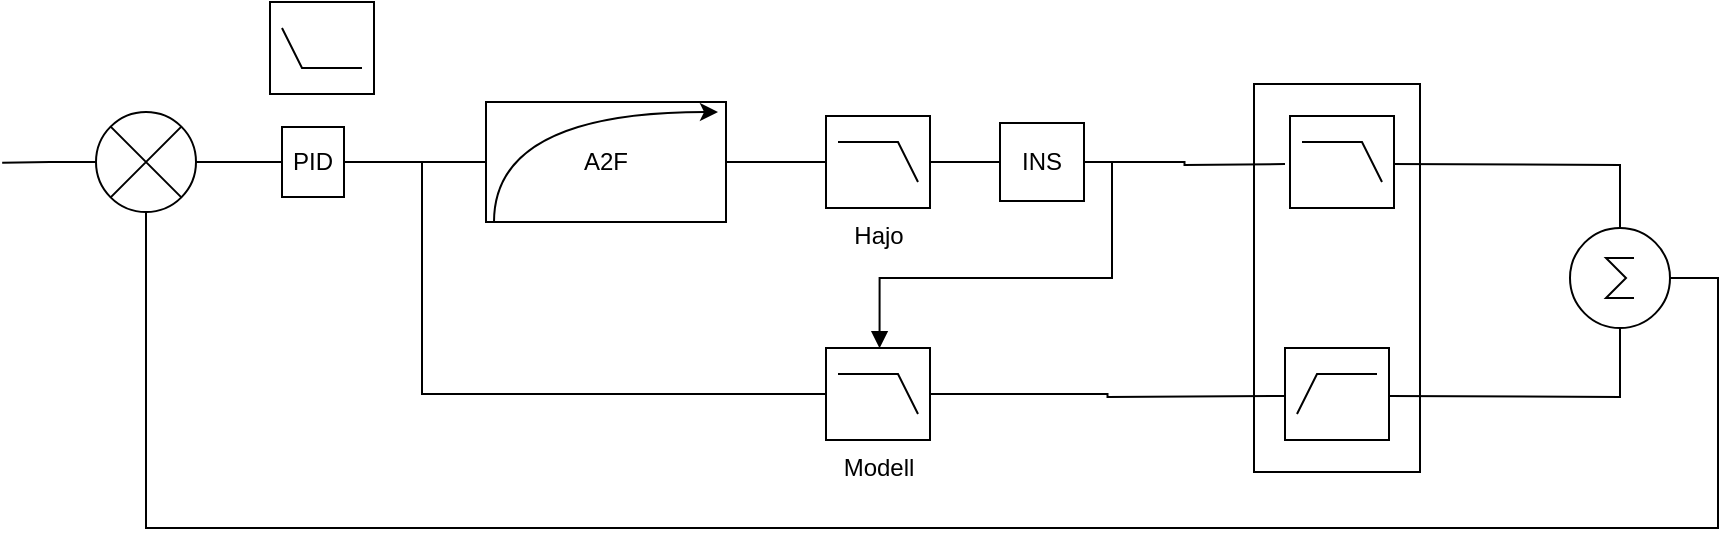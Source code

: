 <mxfile version="15.4.0" type="device"><diagram id="p67UPhccMguP7pKktJ-B" name="Page-1"><mxGraphModel dx="908" dy="708" grid="0" gridSize="10" guides="1" tooltips="1" connect="1" arrows="1" fold="1" page="1" pageScale="1" pageWidth="1169" pageHeight="827" math="0" shadow="0"><root><mxCell id="0"/><mxCell id="1" parent="0"/><mxCell id="BNHSDqKIuRSeIN_1EKAT-19" value="" style="rounded=0;whiteSpace=wrap;html=1;" vertex="1" parent="1"><mxGeometry x="810" y="136" width="83" height="194" as="geometry"/></mxCell><mxCell id="BNHSDqKIuRSeIN_1EKAT-34" style="edgeStyle=orthogonalEdgeStyle;rounded=0;orthogonalLoop=1;jettySize=auto;html=1;exitX=0;exitY=0.5;exitDx=0;exitDy=0;exitPerimeter=0;endArrow=none;endFill=0;" edge="1" parent="1" source="BNHSDqKIuRSeIN_1EKAT-2"><mxGeometry relative="1" as="geometry"><mxPoint x="184.083" y="175.333" as="targetPoint"/></mxGeometry></mxCell><mxCell id="BNHSDqKIuRSeIN_1EKAT-2" value="" style="verticalLabelPosition=bottom;shadow=0;dashed=0;align=center;html=1;verticalAlign=top;shape=mxgraph.electrical.abstract.multiplier;" vertex="1" parent="1"><mxGeometry x="231" y="150" width="50" height="50" as="geometry"/></mxCell><mxCell id="BNHSDqKIuRSeIN_1EKAT-32" style="edgeStyle=orthogonalEdgeStyle;rounded=0;orthogonalLoop=1;jettySize=auto;html=1;entryX=0.5;entryY=1;entryDx=0;entryDy=0;entryPerimeter=0;endArrow=none;endFill=0;" edge="1" parent="1" target="BNHSDqKIuRSeIN_1EKAT-30"><mxGeometry relative="1" as="geometry"><mxPoint x="877.5" y="292" as="sourcePoint"/></mxGeometry></mxCell><mxCell id="BNHSDqKIuRSeIN_1EKAT-12" style="edgeStyle=orthogonalEdgeStyle;rounded=0;orthogonalLoop=1;jettySize=auto;html=1;entryX=1;entryY=0.5;entryDx=0;entryDy=0;endArrow=none;endFill=0;" edge="1" parent="1" source="BNHSDqKIuRSeIN_1EKAT-4" target="BNHSDqKIuRSeIN_1EKAT-7"><mxGeometry relative="1" as="geometry"/></mxCell><mxCell id="BNHSDqKIuRSeIN_1EKAT-21" style="edgeStyle=orthogonalEdgeStyle;rounded=0;orthogonalLoop=1;jettySize=auto;html=1;entryX=0;entryY=0.5;entryDx=0;entryDy=0;entryPerimeter=0;endArrow=none;endFill=0;startArrow=none;" edge="1" parent="1" source="BNHSDqKIuRSeIN_1EKAT-26"><mxGeometry relative="1" as="geometry"><mxPoint x="825.5" y="176" as="targetPoint"/></mxGeometry></mxCell><mxCell id="BNHSDqKIuRSeIN_1EKAT-4" value="Hajo" style="verticalLabelPosition=bottom;shadow=0;dashed=0;align=center;html=1;verticalAlign=top;shape=mxgraph.electrical.logic_gates.lowpass_filter;" vertex="1" parent="1"><mxGeometry x="596" y="152" width="52" height="46" as="geometry"/></mxCell><mxCell id="BNHSDqKIuRSeIN_1EKAT-6" style="edgeStyle=orthogonalEdgeStyle;rounded=0;orthogonalLoop=1;jettySize=auto;html=1;entryX=1;entryY=0.5;entryDx=0;entryDy=0;entryPerimeter=0;endArrow=none;endFill=0;" edge="1" parent="1" source="BNHSDqKIuRSeIN_1EKAT-5" target="BNHSDqKIuRSeIN_1EKAT-2"><mxGeometry relative="1" as="geometry"/></mxCell><mxCell id="BNHSDqKIuRSeIN_1EKAT-5" value="PID" style="rounded=0;whiteSpace=wrap;html=1;" vertex="1" parent="1"><mxGeometry x="324" y="157.5" width="31" height="35" as="geometry"/></mxCell><mxCell id="BNHSDqKIuRSeIN_1EKAT-11" style="edgeStyle=orthogonalEdgeStyle;rounded=0;orthogonalLoop=1;jettySize=auto;html=1;entryX=1;entryY=0.5;entryDx=0;entryDy=0;endArrow=none;endFill=0;" edge="1" parent="1" source="BNHSDqKIuRSeIN_1EKAT-7" target="BNHSDqKIuRSeIN_1EKAT-5"><mxGeometry relative="1" as="geometry"/></mxCell><mxCell id="BNHSDqKIuRSeIN_1EKAT-7" value="A2F" style="rounded=0;whiteSpace=wrap;html=1;" vertex="1" parent="1"><mxGeometry x="426" y="145" width="120" height="60" as="geometry"/></mxCell><mxCell id="BNHSDqKIuRSeIN_1EKAT-10" value="" style="curved=1;endArrow=classic;html=1;rounded=0;edgeStyle=orthogonalEdgeStyle;" edge="1" parent="1"><mxGeometry width="50" height="50" relative="1" as="geometry"><mxPoint x="430" y="205" as="sourcePoint"/><mxPoint x="542" y="150" as="targetPoint"/><Array as="points"><mxPoint x="430" y="150"/></Array></mxGeometry></mxCell><mxCell id="BNHSDqKIuRSeIN_1EKAT-16" style="edgeStyle=orthogonalEdgeStyle;rounded=0;orthogonalLoop=1;jettySize=auto;html=1;entryX=1;entryY=0.5;entryDx=0;entryDy=0;endArrow=none;endFill=0;" edge="1" parent="1" source="BNHSDqKIuRSeIN_1EKAT-13" target="BNHSDqKIuRSeIN_1EKAT-5"><mxGeometry relative="1" as="geometry"><Array as="points"><mxPoint x="394" y="291"/><mxPoint x="394" y="175"/></Array></mxGeometry></mxCell><mxCell id="BNHSDqKIuRSeIN_1EKAT-29" style="edgeStyle=orthogonalEdgeStyle;rounded=0;orthogonalLoop=1;jettySize=auto;html=1;entryX=0;entryY=0.5;entryDx=0;entryDy=0;entryPerimeter=0;endArrow=none;endFill=0;" edge="1" parent="1" source="BNHSDqKIuRSeIN_1EKAT-13"><mxGeometry relative="1" as="geometry"><mxPoint x="825.5" y="292.0" as="targetPoint"/></mxGeometry></mxCell><mxCell id="BNHSDqKIuRSeIN_1EKAT-13" value="Modell" style="verticalLabelPosition=bottom;shadow=0;dashed=0;align=center;html=1;verticalAlign=top;shape=mxgraph.electrical.logic_gates.lowpass_filter;" vertex="1" parent="1"><mxGeometry x="596" y="268" width="52" height="46" as="geometry"/></mxCell><mxCell id="BNHSDqKIuRSeIN_1EKAT-17" value="" style="verticalLabelPosition=bottom;shadow=0;dashed=0;align=center;html=1;verticalAlign=top;shape=mxgraph.electrical.logic_gates.highpass_filter;flipV=1;" vertex="1" parent="1"><mxGeometry x="318" y="95" width="52" height="46" as="geometry"/></mxCell><mxCell id="BNHSDqKIuRSeIN_1EKAT-31" style="edgeStyle=orthogonalEdgeStyle;rounded=0;orthogonalLoop=1;jettySize=auto;html=1;entryX=0.5;entryY=0;entryDx=0;entryDy=0;entryPerimeter=0;endArrow=none;endFill=0;" edge="1" parent="1" target="BNHSDqKIuRSeIN_1EKAT-30"><mxGeometry relative="1" as="geometry"><mxPoint x="877.5" y="176" as="sourcePoint"/></mxGeometry></mxCell><mxCell id="BNHSDqKIuRSeIN_1EKAT-28" style="edgeStyle=orthogonalEdgeStyle;rounded=0;orthogonalLoop=1;jettySize=auto;html=1;entryX=0.515;entryY=0.003;entryDx=0;entryDy=0;entryPerimeter=0;endArrow=block;endFill=1;" edge="1" parent="1" source="BNHSDqKIuRSeIN_1EKAT-26" target="BNHSDqKIuRSeIN_1EKAT-13"><mxGeometry relative="1" as="geometry"><Array as="points"><mxPoint x="739" y="175"/><mxPoint x="739" y="233"/><mxPoint x="623" y="233"/></Array></mxGeometry></mxCell><mxCell id="BNHSDqKIuRSeIN_1EKAT-26" value="INS" style="rounded=0;whiteSpace=wrap;html=1;" vertex="1" parent="1"><mxGeometry x="683" y="155.5" width="42" height="39" as="geometry"/></mxCell><mxCell id="BNHSDqKIuRSeIN_1EKAT-27" value="" style="edgeStyle=orthogonalEdgeStyle;rounded=0;orthogonalLoop=1;jettySize=auto;html=1;entryX=0;entryY=0.5;entryDx=0;entryDy=0;entryPerimeter=0;endArrow=none;endFill=0;" edge="1" parent="1" source="BNHSDqKIuRSeIN_1EKAT-4" target="BNHSDqKIuRSeIN_1EKAT-26"><mxGeometry relative="1" as="geometry"><mxPoint x="648" y="175.034" as="sourcePoint"/><mxPoint x="825.5" y="176.0" as="targetPoint"/></mxGeometry></mxCell><mxCell id="BNHSDqKIuRSeIN_1EKAT-33" style="edgeStyle=orthogonalEdgeStyle;rounded=0;orthogonalLoop=1;jettySize=auto;html=1;endArrow=none;endFill=0;" edge="1" parent="1" source="BNHSDqKIuRSeIN_1EKAT-30" target="BNHSDqKIuRSeIN_1EKAT-2"><mxGeometry relative="1" as="geometry"><Array as="points"><mxPoint x="1042" y="233"/><mxPoint x="1042" y="358"/><mxPoint x="256" y="358"/></Array></mxGeometry></mxCell><mxCell id="BNHSDqKIuRSeIN_1EKAT-30" value="" style="verticalLabelPosition=bottom;shadow=0;dashed=0;align=center;html=1;verticalAlign=top;shape=mxgraph.electrical.abstract.sum;" vertex="1" parent="1"><mxGeometry x="968" y="208" width="50" height="50" as="geometry"/></mxCell><mxCell id="BNHSDqKIuRSeIN_1EKAT-35" value="" style="verticalLabelPosition=bottom;shadow=0;dashed=0;align=center;html=1;verticalAlign=top;shape=mxgraph.electrical.logic_gates.lowpass_filter;" vertex="1" parent="1"><mxGeometry x="828" y="152" width="52" height="46" as="geometry"/></mxCell><mxCell id="BNHSDqKIuRSeIN_1EKAT-36" value="" style="verticalLabelPosition=bottom;shadow=0;dashed=0;align=center;html=1;verticalAlign=top;shape=mxgraph.electrical.logic_gates.highpass_filter;" vertex="1" parent="1"><mxGeometry x="825.5" y="268" width="52" height="46" as="geometry"/></mxCell></root></mxGraphModel></diagram></mxfile>
